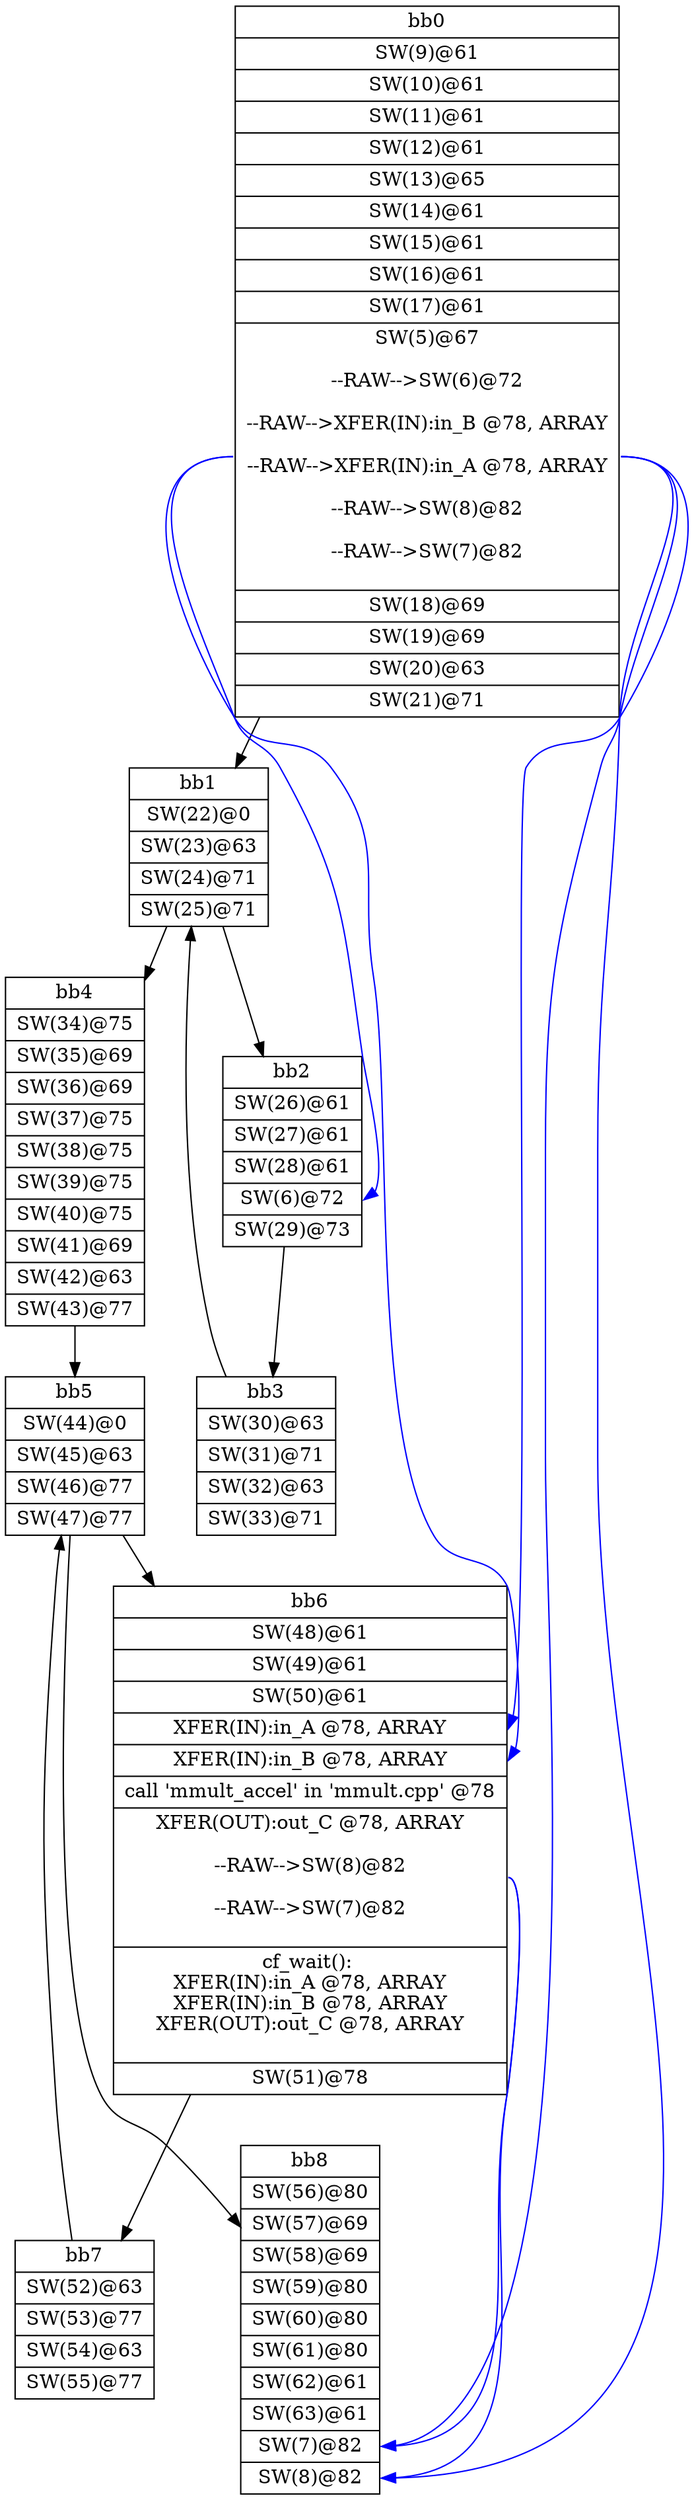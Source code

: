 digraph CDFG {
node [shape=record];
bb0 [shape=record, label = "{bb0|<x0x2d63f60>SW(9)@61\n|<x0x2d641c0>SW(10)@61\n|<x0x2d643e0>SW(11)@61\n|<x0x2d64600>SW(12)@61\n|<x0x2d64820>SW(13)@65\n|<x0x2d6b650>SW(14)@61\n|<x0x2d6b860>SW(15)@61\n|<x0x2d6ba70>SW(16)@61\n|<x0x2d6bc80>SW(17)@61\n|<x0x2d67590>SW(5)@67\n\n--RAW--\>SW(6)@72\n\n--RAW--\>XFER(IN):in_B @78, ARRAY\n\n--RAW--\>XFER(IN):in_A @78, ARRAY\n\n--RAW--\>SW(8)@82\n\n--RAW--\>SW(7)@82\n\n|<x0x2d6beb0>SW(18)@69\n|<x0x2d6c0a0>SW(19)@69\n|<x0x2d6c2b0>SW(20)@63\n|<x0x2d6c4c0>SW(21)@71\n}"];
bb1 [shape=record, label = "{bb1|<x0x2d6c800>SW(22)@0\n|<x0x2d6c9b0>SW(23)@63\n|<x0x2d6cbc0>SW(24)@71\n|<x0x2d6cdb0>SW(25)@71\n}"];
bb2 [shape=record, label = "{bb2|<x0x2d6c720>SW(26)@61\n|<x0x2d6d340>SW(27)@61\n|<x0x2d6d550>SW(28)@61\n|<x0x2d6a710>SW(6)@72\n|<x0x2d6d780>SW(29)@73\n}"];
bb3 [shape=record, label = "{bb3|<x0x2d6da60>SW(30)@63\n|<x0x2d6dcb0>SW(31)@71\n|<x0x2d6dea0>SW(32)@63\n|<x0x2d6e0b0>SW(33)@71\n}"];
bb4 [shape=record, label = "{bb4|<x0x2d6e460>SW(34)@75\n|<x0x2d6e670>SW(35)@69\n|<x0x2d6e880>SW(36)@69\n|<x0x2d6ea90>SW(37)@75\n|<x0x2d6ec70>SW(38)@75\n|<x0x2d6ee60>SW(39)@75\n|<x0x2d6f0b0>SW(40)@75\n|<x0x2d6f2a0>SW(41)@69\n|<x0x2d6f4b0>SW(42)@63\n|<x0x2d6f6c0>SW(43)@77\n}"];
bb5 [shape=record, label = "{bb5|<x0x2d6f9a0>SW(44)@0\n|<x0x2d6fb90>SW(45)@63\n|<x0x2d6fda0>SW(46)@77\n|<x0x2d6ffb0>SW(47)@77\n}"];
bb6 [shape=record, label = "{bb6|<x0x2d702a0>SW(48)@61\n|<x0x2d704f0>SW(49)@61\n|<x0x2d70700>SW(50)@61\n|<x0x2d72d30>XFER(IN):in_A @78, ARRAY\n|<x0x2d72df0>XFER(IN):in_B @78, ARRAY\n|<x0x2d5e360>call 'mmult_accel' in 'mmult.cpp' @78\n|<x0x2d72ed0>XFER(OUT):out_C @78, ARRAY\n\n--RAW--\>SW(8)@82\n\n--RAW--\>SW(7)@82\n\n|<x0x2d692a0>cf_wait(): \nXFER(IN):in_A @78, ARRAY\nXFER(IN):in_B @78, ARRAY\nXFER(OUT):out_C @78, ARRAY\n\n|<x0x2d70930>SW(51)@78\n}"];
bb7 [shape=record, label = "{bb7|<x0x2d70c10>SW(52)@63\n|<x0x2d70e60>SW(53)@77\n|<x0x2d71050>SW(54)@63\n|<x0x2d71260>SW(55)@77\n}"];
bb8 [shape=record, label = "{bb8|<x0x2d6e390>SW(56)@80\n|<x0x2d718b0>SW(57)@69\n|<x0x2d71ac0>SW(58)@69\n|<x0x2d71cd0>SW(59)@80\n|<x0x2d71ec0>SW(60)@80\n|<x0x2d720b0>SW(61)@80\n|<x0x2d72300>SW(62)@61\n|<x0x2d72510>SW(63)@61\n|<x0x2d628d0>SW(7)@82\n|<x0x2d64cb0>SW(8)@82\n}"];
bb0 -> bb1
bb1 -> bb2
bb1 -> bb4
bb2 -> bb3
bb3 -> bb1
bb4 -> bb5
bb5 -> bb6
bb5 -> bb8
bb6 -> bb7
bb7 -> bb5
bb0:x0x2d67590 -> bb2:x0x2d6a710[color=blue]
bb0:x0x2d67590 -> bb6:x0x2d72df0[color=blue]
bb0:x0x2d67590 -> bb6:x0x2d72d30[color=blue]
bb0:x0x2d67590 -> bb8:x0x2d64cb0[color=blue]
bb0:x0x2d67590 -> bb8:x0x2d628d0[color=blue]
bb6:x0x2d72ed0 -> bb8:x0x2d64cb0[color=blue]
bb6:x0x2d72ed0 -> bb8:x0x2d628d0[color=blue]
}
